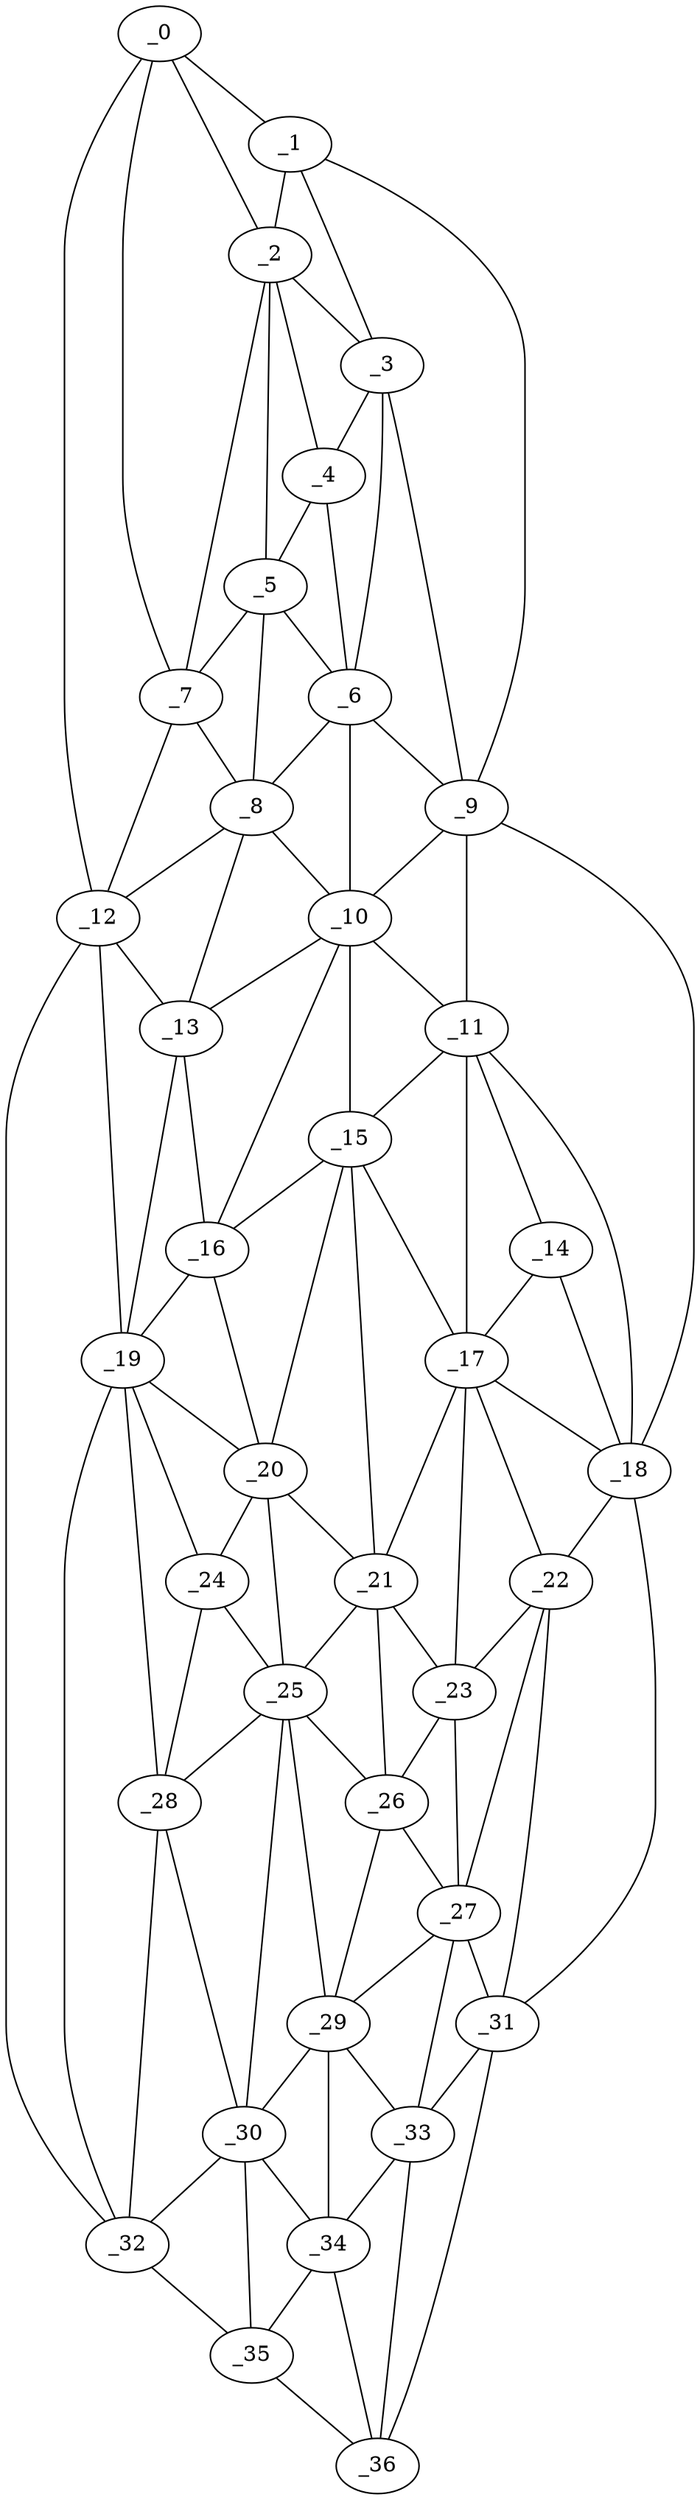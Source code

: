 graph "obj8__300.gxl" {
	_0	 [x=6,
		y=84];
	_1	 [x=8,
		y=77];
	_0 -- _1	 [valence=1];
	_2	 [x=22,
		y=76];
	_0 -- _2	 [valence=2];
	_7	 [x=45,
		y=91];
	_0 -- _7	 [valence=1];
	_12	 [x=60,
		y=99];
	_0 -- _12	 [valence=1];
	_1 -- _2	 [valence=1];
	_3	 [x=35,
		y=52];
	_1 -- _3	 [valence=2];
	_9	 [x=49,
		y=38];
	_1 -- _9	 [valence=1];
	_2 -- _3	 [valence=2];
	_4	 [x=36,
		y=67];
	_2 -- _4	 [valence=2];
	_5	 [x=38,
		y=80];
	_2 -- _5	 [valence=2];
	_2 -- _7	 [valence=1];
	_3 -- _4	 [valence=2];
	_6	 [x=45,
		y=66];
	_3 -- _6	 [valence=2];
	_3 -- _9	 [valence=1];
	_4 -- _5	 [valence=2];
	_4 -- _6	 [valence=2];
	_5 -- _6	 [valence=1];
	_5 -- _7	 [valence=2];
	_8	 [x=47,
		y=86];
	_5 -- _8	 [valence=2];
	_6 -- _8	 [valence=2];
	_6 -- _9	 [valence=2];
	_10	 [x=58,
		y=65];
	_6 -- _10	 [valence=1];
	_7 -- _8	 [valence=1];
	_7 -- _12	 [valence=2];
	_8 -- _10	 [valence=2];
	_8 -- _12	 [valence=1];
	_13	 [x=62,
		y=85];
	_8 -- _13	 [valence=2];
	_9 -- _10	 [valence=2];
	_11	 [x=59,
		y=38];
	_9 -- _11	 [valence=2];
	_18	 [x=79,
		y=34];
	_9 -- _18	 [valence=1];
	_10 -- _11	 [valence=2];
	_10 -- _13	 [valence=2];
	_15	 [x=74,
		y=61];
	_10 -- _15	 [valence=2];
	_16	 [x=74,
		y=78];
	_10 -- _16	 [valence=2];
	_14	 [x=71,
		y=39];
	_11 -- _14	 [valence=2];
	_11 -- _15	 [valence=1];
	_17	 [x=76,
		y=45];
	_11 -- _17	 [valence=2];
	_11 -- _18	 [valence=1];
	_12 -- _13	 [valence=2];
	_19	 [x=80,
		y=86];
	_12 -- _19	 [valence=2];
	_32	 [x=115,
		y=66];
	_12 -- _32	 [valence=1];
	_13 -- _16	 [valence=2];
	_13 -- _19	 [valence=1];
	_14 -- _17	 [valence=1];
	_14 -- _18	 [valence=2];
	_15 -- _16	 [valence=1];
	_15 -- _17	 [valence=2];
	_20	 [x=81,
		y=69];
	_15 -- _20	 [valence=2];
	_21	 [x=82,
		y=56];
	_15 -- _21	 [valence=2];
	_16 -- _19	 [valence=2];
	_16 -- _20	 [valence=2];
	_17 -- _18	 [valence=1];
	_17 -- _21	 [valence=2];
	_22	 [x=87,
		y=38];
	_17 -- _22	 [valence=1];
	_23	 [x=92,
		y=47];
	_17 -- _23	 [valence=2];
	_18 -- _22	 [valence=1];
	_31	 [x=113,
		y=30];
	_18 -- _31	 [valence=1];
	_19 -- _20	 [valence=2];
	_24	 [x=92,
		y=69];
	_19 -- _24	 [valence=2];
	_28	 [x=104,
		y=71];
	_19 -- _28	 [valence=2];
	_19 -- _32	 [valence=2];
	_20 -- _21	 [valence=1];
	_20 -- _24	 [valence=1];
	_25	 [x=93,
		y=62];
	_20 -- _25	 [valence=2];
	_21 -- _23	 [valence=2];
	_21 -- _25	 [valence=1];
	_26	 [x=94,
		y=53];
	_21 -- _26	 [valence=2];
	_22 -- _23	 [valence=2];
	_27	 [x=100,
		y=40];
	_22 -- _27	 [valence=1];
	_22 -- _31	 [valence=2];
	_23 -- _26	 [valence=1];
	_23 -- _27	 [valence=2];
	_24 -- _25	 [valence=2];
	_24 -- _28	 [valence=1];
	_25 -- _26	 [valence=2];
	_25 -- _28	 [valence=2];
	_29	 [x=107,
		y=53];
	_25 -- _29	 [valence=2];
	_30	 [x=111,
		y=60];
	_25 -- _30	 [valence=2];
	_26 -- _27	 [valence=2];
	_26 -- _29	 [valence=2];
	_27 -- _29	 [valence=2];
	_27 -- _31	 [valence=1];
	_33	 [x=116,
		y=38];
	_27 -- _33	 [valence=2];
	_28 -- _30	 [valence=1];
	_28 -- _32	 [valence=1];
	_29 -- _30	 [valence=1];
	_29 -- _33	 [valence=1];
	_34	 [x=117,
		y=50];
	_29 -- _34	 [valence=2];
	_30 -- _32	 [valence=2];
	_30 -- _34	 [valence=2];
	_35	 [x=122,
		y=54];
	_30 -- _35	 [valence=2];
	_31 -- _33	 [valence=2];
	_36	 [x=124,
		y=42];
	_31 -- _36	 [valence=1];
	_32 -- _35	 [valence=1];
	_33 -- _34	 [valence=2];
	_33 -- _36	 [valence=2];
	_34 -- _35	 [valence=2];
	_34 -- _36	 [valence=1];
	_35 -- _36	 [valence=1];
}
